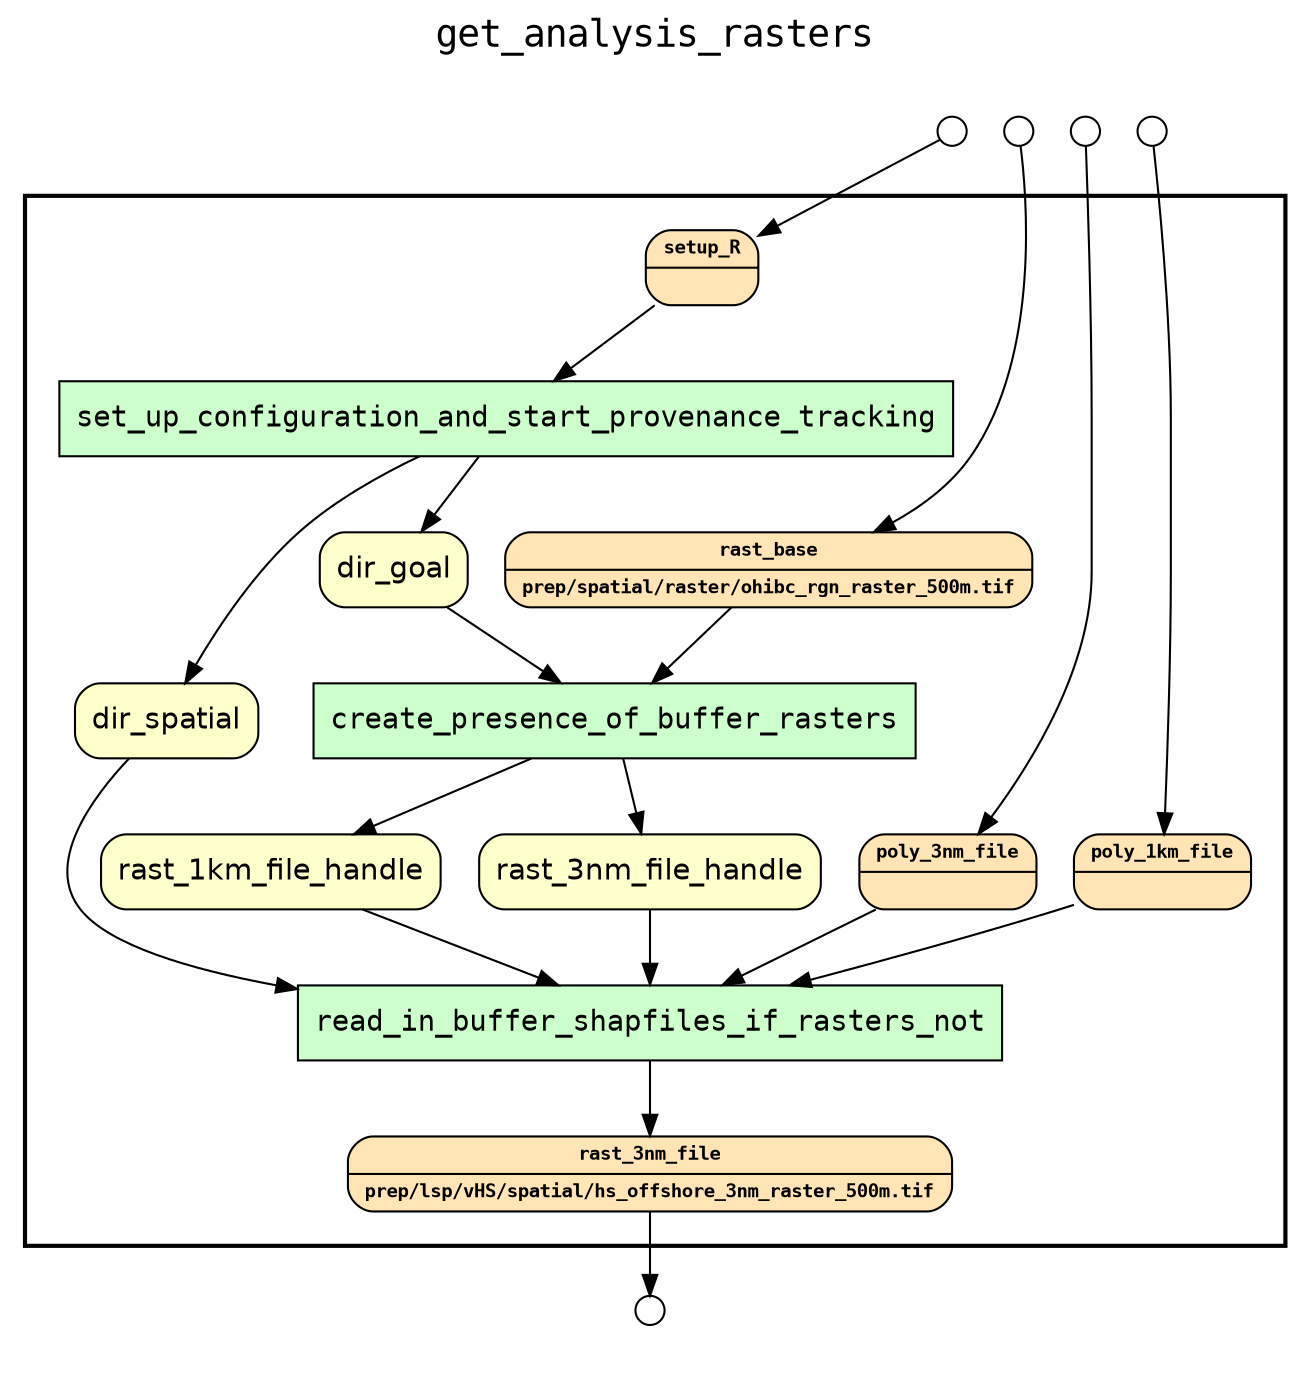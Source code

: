 
digraph yw_data_view {
rankdir=TB
fontname=Courier; fontsize=18; labelloc=t
label="get_analysis_rasters"
subgraph cluster_workflow { label=""; color=black; penwidth=2
subgraph cluster_workflow_inner { label=""; color=white
node[shape=box style="filled" fillcolor="#CCFFCC" peripheries=1 fontname=Courier]
create_presence_of_buffer_rasters
set_up_configuration_and_start_provenance_tracking
read_in_buffer_shapfiles_if_rasters_not
node[shape=box style="filled" fillcolor="#CCFFCC" peripheries=1 fontname=Courier]
node[shape=box style="rounded,filled" fillcolor="#FFFFCC" peripheries=1 fontname=Helvetica]
dir_spatial
dir_goal
rast_3nm_file_handle
rast_1km_file_handle
node[shape=box style="rounded,filled" fillcolor="#FFE4B5" peripheries=1 fontname="Courier-Bold" fontsize=9]
setup_R[shape=record rankdir=LR label="{<f0> setup_R |<f1>}"]
rast_base[shape=record rankdir=LR label="{<f0> rast_base |<f1>prep/spatial/raster/ohibc_rgn_raster_500m.tif\l}"]
poly_3nm_file[shape=record rankdir=LR label="{<f0> poly_3nm_file |<f1>}"]
poly_1km_file[shape=record rankdir=LR label="{<f0> poly_1km_file |<f1>}"]
node[shape=box style="rounded,filled" fillcolor="#FFE4B5" peripheries=1 fontname="Courier-Bold" fontsize=9]
rast_3nm_file[shape=record rankdir=LR label="{<f0> rast_3nm_file |<f1>prep/lsp/vHS/spatial/hs_offshore_3nm_raster_500m.tif\l}"]
node[shape=box style="rounded,filled" fillcolor="#FFFFFF" peripheries=1 fontname=Helvetica]
}}
subgraph cluster_inflows { label=""; color=white; penwidth=2
subgraph cluster_inflows_inner { label=""; color=white
node[shape=circle fillcolor="#FFFFFF" peripheries=1 width=0.2]
setup_R_inflow [label=""]
rast_base_inflow [label=""]
poly_3nm_file_inflow [label=""]
poly_1km_file_inflow [label=""]
}}
subgraph cluster_outflows { label=""; color=white; penwidth=2
subgraph cluster_outflows_inner { label=""; color=white
node[shape=circle fillcolor="#FFFFFF" peripheries=1 width=0.2]
rast_3nm_file_outflow [label=""]
}}
poly_1km_file -> read_in_buffer_shapfiles_if_rasters_not
poly_3nm_file -> read_in_buffer_shapfiles_if_rasters_not
rast_1km_file_handle -> read_in_buffer_shapfiles_if_rasters_not
rast_3nm_file_handle -> read_in_buffer_shapfiles_if_rasters_not
rast_base -> create_presence_of_buffer_rasters
dir_goal -> create_presence_of_buffer_rasters
dir_spatial -> read_in_buffer_shapfiles_if_rasters_not
setup_R -> set_up_configuration_and_start_provenance_tracking
set_up_configuration_and_start_provenance_tracking -> dir_spatial
set_up_configuration_and_start_provenance_tracking -> dir_goal
create_presence_of_buffer_rasters -> rast_3nm_file_handle
create_presence_of_buffer_rasters -> rast_1km_file_handle
read_in_buffer_shapfiles_if_rasters_not -> rast_3nm_file
setup_R_inflow -> setup_R
rast_base_inflow -> rast_base
poly_3nm_file_inflow -> poly_3nm_file
poly_1km_file_inflow -> poly_1km_file
rast_3nm_file -> rast_3nm_file_outflow
}

